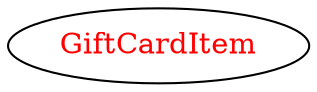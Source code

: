 digraph dependencyGraph {
 concentrate=true;
 ranksep="2.0";
 rankdir="LR"; 
 splines="ortho";
"GiftCardItem" [fontcolor="red"];
}